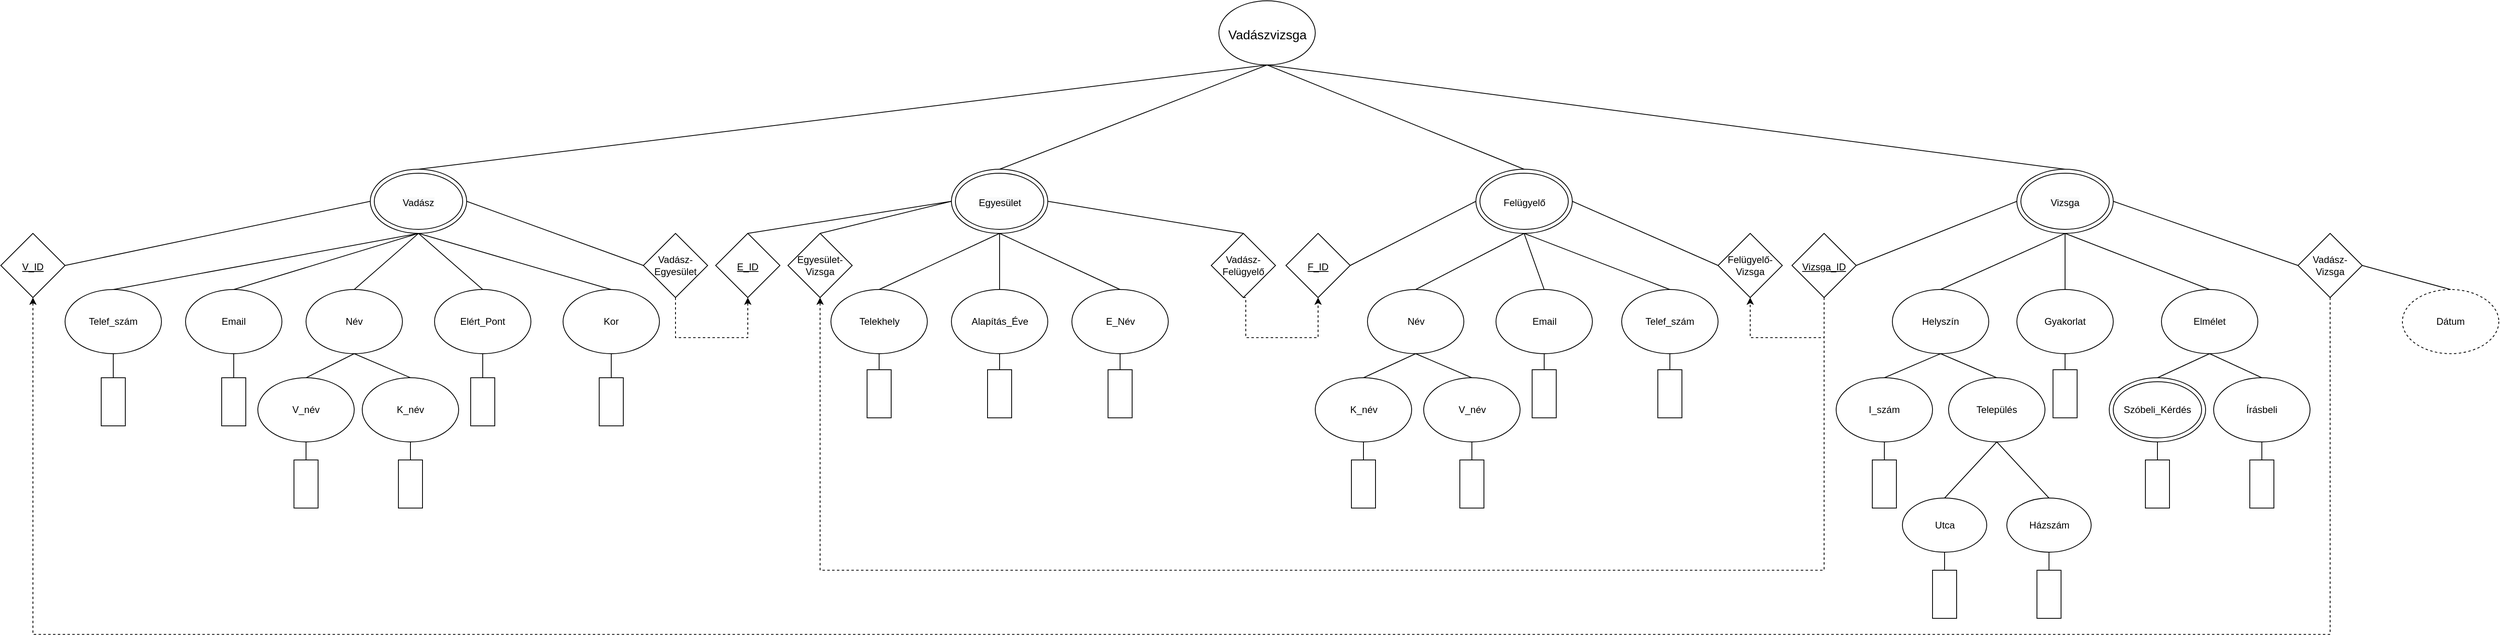 <mxfile version="20.5.3" type="device"><diagram id="RTgnAq67ckF9Ge4l2F28" name="1 oldal"><mxGraphModel dx="4512" dy="1007" grid="1" gridSize="10" guides="1" tooltips="1" connect="1" arrows="1" fold="1" page="1" pageScale="1" pageWidth="827" pageHeight="1169" math="0" shadow="0"><root><mxCell id="0"/><mxCell id="1" parent="0"/><mxCell id="dfybag_pcMxfu88W1vox-279" value="&lt;font style=&quot;font-size: 16px;&quot;&gt;Vadászvizsga&lt;/font&gt;" style="ellipse;whiteSpace=wrap;html=1;fontSize=24;" vertex="1" parent="1"><mxGeometry x="-833.5" y="70" width="120" height="80" as="geometry"/></mxCell><mxCell id="dfybag_pcMxfu88W1vox-280" value="" style="ellipse;whiteSpace=wrap;html=1;fontSize=16;" vertex="1" parent="1"><mxGeometry x="-1890" y="280" width="120" height="80" as="geometry"/></mxCell><mxCell id="dfybag_pcMxfu88W1vox-281" value="" style="ellipse;whiteSpace=wrap;html=1;fontSize=16;" vertex="1" parent="1"><mxGeometry x="-513.5" y="280" width="120" height="80" as="geometry"/></mxCell><mxCell id="dfybag_pcMxfu88W1vox-282" value="" style="ellipse;whiteSpace=wrap;html=1;fontSize=16;" vertex="1" parent="1"><mxGeometry x="-1166.5" y="280" width="120" height="80" as="geometry"/></mxCell><mxCell id="dfybag_pcMxfu88W1vox-283" value="&lt;span style=&quot;color: rgb(0, 0, 0); font-family: Helvetica; font-size: 12px; font-style: normal; font-variant-ligatures: normal; font-variant-caps: normal; font-weight: 400; letter-spacing: normal; orphans: 2; text-align: center; text-indent: 0px; text-transform: none; widows: 2; word-spacing: 0px; -webkit-text-stroke-width: 0px; background-color: rgb(248, 249, 250); text-decoration-thickness: initial; text-decoration-style: initial; text-decoration-color: initial; float: none; display: inline !important;&quot;&gt;&lt;br&gt;&lt;/span&gt;" style="ellipse;whiteSpace=wrap;html=1;fontSize=16;" vertex="1" parent="1"><mxGeometry x="160" y="280" width="120" height="80" as="geometry"/></mxCell><mxCell id="dfybag_pcMxfu88W1vox-284" value="V_név" style="ellipse;whiteSpace=wrap;html=1;" vertex="1" parent="1"><mxGeometry x="-578.5" y="540" width="120" height="80" as="geometry"/></mxCell><mxCell id="dfybag_pcMxfu88W1vox-285" value="Név" style="ellipse;whiteSpace=wrap;html=1;" vertex="1" parent="1"><mxGeometry x="-648.5" y="430" width="120" height="80" as="geometry"/></mxCell><mxCell id="dfybag_pcMxfu88W1vox-287" value="Telef_szám" style="ellipse;whiteSpace=wrap;html=1;" vertex="1" parent="1"><mxGeometry x="-332" y="430" width="120" height="80" as="geometry"/></mxCell><mxCell id="dfybag_pcMxfu88W1vox-288" value="K_név" style="ellipse;whiteSpace=wrap;html=1;" vertex="1" parent="1"><mxGeometry x="-713.5" y="540" width="120" height="80" as="geometry"/></mxCell><mxCell id="dfybag_pcMxfu88W1vox-289" value="Elért_Pont" style="ellipse;whiteSpace=wrap;html=1;" vertex="1" parent="1"><mxGeometry x="-1810" y="430" width="120" height="80" as="geometry"/></mxCell><mxCell id="dfybag_pcMxfu88W1vox-290" value="Kor" style="ellipse;whiteSpace=wrap;html=1;" vertex="1" parent="1"><mxGeometry x="-1650" y="430" width="120" height="80" as="geometry"/></mxCell><mxCell id="dfybag_pcMxfu88W1vox-292" value="Név" style="ellipse;whiteSpace=wrap;html=1;" vertex="1" parent="1"><mxGeometry x="-1970" y="430" width="120" height="80" as="geometry"/></mxCell><mxCell id="dfybag_pcMxfu88W1vox-293" value="Email" style="ellipse;whiteSpace=wrap;html=1;" vertex="1" parent="1"><mxGeometry x="-2120" y="430" width="120" height="80" as="geometry"/></mxCell><mxCell id="dfybag_pcMxfu88W1vox-294" value="Telef_szám" style="ellipse;whiteSpace=wrap;html=1;" vertex="1" parent="1"><mxGeometry x="-2270" y="430" width="120" height="80" as="geometry"/></mxCell><mxCell id="dfybag_pcMxfu88W1vox-295" value="K_név" style="ellipse;whiteSpace=wrap;html=1;" vertex="1" parent="1"><mxGeometry x="-1900" y="540" width="120" height="80" as="geometry"/></mxCell><mxCell id="dfybag_pcMxfu88W1vox-296" value="V_név" style="ellipse;whiteSpace=wrap;html=1;" vertex="1" parent="1"><mxGeometry x="-2030" y="540" width="120" height="80" as="geometry"/></mxCell><mxCell id="dfybag_pcMxfu88W1vox-297" value="" style="endArrow=none;html=1;rounded=0;fontSize=24;entryX=0.5;entryY=1;entryDx=0;entryDy=0;exitX=0.5;exitY=0;exitDx=0;exitDy=0;" edge="1" parent="1" source="dfybag_pcMxfu88W1vox-294" target="dfybag_pcMxfu88W1vox-280"><mxGeometry width="50" height="50" relative="1" as="geometry"><mxPoint x="-1800" y="793.75" as="sourcePoint"/><mxPoint x="-1660" y="743.75" as="targetPoint"/></mxGeometry></mxCell><mxCell id="dfybag_pcMxfu88W1vox-298" value="" style="endArrow=none;html=1;rounded=0;fontSize=24;exitX=0.5;exitY=0;exitDx=0;exitDy=0;entryX=0.5;entryY=1;entryDx=0;entryDy=0;" edge="1" parent="1" source="dfybag_pcMxfu88W1vox-293" target="dfybag_pcMxfu88W1vox-280"><mxGeometry width="50" height="50" relative="1" as="geometry"><mxPoint x="-1740.0" y="521.25" as="sourcePoint"/><mxPoint x="-1660" y="743.75" as="targetPoint"/></mxGeometry></mxCell><mxCell id="dfybag_pcMxfu88W1vox-299" value="" style="endArrow=none;html=1;rounded=0;fontSize=24;exitX=0.5;exitY=0;exitDx=0;exitDy=0;entryX=0.5;entryY=1;entryDx=0;entryDy=0;" edge="1" parent="1" source="dfybag_pcMxfu88W1vox-292" target="dfybag_pcMxfu88W1vox-280"><mxGeometry width="50" height="50" relative="1" as="geometry"><mxPoint x="-1740.0" y="611.25" as="sourcePoint"/><mxPoint x="-1660" y="743.75" as="targetPoint"/></mxGeometry></mxCell><mxCell id="dfybag_pcMxfu88W1vox-300" value="" style="endArrow=none;html=1;rounded=0;fontSize=24;exitX=0.5;exitY=0;exitDx=0;exitDy=0;entryX=0.5;entryY=1;entryDx=0;entryDy=0;" edge="1" parent="1" source="dfybag_pcMxfu88W1vox-289" target="dfybag_pcMxfu88W1vox-280"><mxGeometry width="50" height="50" relative="1" as="geometry"><mxPoint x="-1730.0" y="621.25" as="sourcePoint"/><mxPoint x="-1660" y="743.75" as="targetPoint"/></mxGeometry></mxCell><mxCell id="dfybag_pcMxfu88W1vox-301" value="" style="endArrow=none;html=1;rounded=0;fontSize=24;exitX=0.5;exitY=0;exitDx=0;exitDy=0;entryX=0.5;entryY=1;entryDx=0;entryDy=0;" edge="1" parent="1" source="dfybag_pcMxfu88W1vox-290" target="dfybag_pcMxfu88W1vox-280"><mxGeometry width="50" height="50" relative="1" as="geometry"><mxPoint x="-1720.0" y="631.25" as="sourcePoint"/><mxPoint x="-1830" y="370" as="targetPoint"/></mxGeometry></mxCell><mxCell id="dfybag_pcMxfu88W1vox-303" value="" style="endArrow=none;html=1;rounded=0;fontSize=24;exitX=0.5;exitY=0;exitDx=0;exitDy=0;entryX=0.5;entryY=1;entryDx=0;entryDy=0;" edge="1" parent="1" source="dfybag_pcMxfu88W1vox-296" target="dfybag_pcMxfu88W1vox-292"><mxGeometry width="50" height="50" relative="1" as="geometry"><mxPoint x="-1730.0" y="651.25" as="sourcePoint"/><mxPoint x="-1640" y="793.75" as="targetPoint"/></mxGeometry></mxCell><mxCell id="dfybag_pcMxfu88W1vox-304" value="" style="endArrow=none;html=1;rounded=0;fontSize=24;exitX=0.5;exitY=0;exitDx=0;exitDy=0;entryX=0.5;entryY=1;entryDx=0;entryDy=0;" edge="1" parent="1" source="dfybag_pcMxfu88W1vox-295" target="dfybag_pcMxfu88W1vox-292"><mxGeometry width="50" height="50" relative="1" as="geometry"><mxPoint x="-1720.0" y="661.25" as="sourcePoint"/><mxPoint x="-1630" y="803.75" as="targetPoint"/></mxGeometry></mxCell><mxCell id="dfybag_pcMxfu88W1vox-305" value="Email" style="ellipse;whiteSpace=wrap;html=1;" vertex="1" parent="1"><mxGeometry x="-488.5" y="430" width="120" height="80" as="geometry"/></mxCell><mxCell id="dfybag_pcMxfu88W1vox-306" value="" style="endArrow=none;html=1;rounded=0;fontSize=24;exitX=1;exitY=0.5;exitDx=0;exitDy=0;entryX=0;entryY=0.5;entryDx=0;entryDy=0;" edge="1" parent="1" source="dfybag_pcMxfu88W1vox-401" target="dfybag_pcMxfu88W1vox-281"><mxGeometry width="50" height="50" relative="1" as="geometry"><mxPoint x="-660.5" y="430.0" as="sourcePoint"/><mxPoint x="-353.5" y="570" as="targetPoint"/></mxGeometry></mxCell><mxCell id="dfybag_pcMxfu88W1vox-307" value="" style="endArrow=none;html=1;rounded=0;fontSize=24;exitX=0.5;exitY=0;exitDx=0;exitDy=0;entryX=0.5;entryY=1;entryDx=0;entryDy=0;" edge="1" parent="1" source="dfybag_pcMxfu88W1vox-285" target="dfybag_pcMxfu88W1vox-281"><mxGeometry width="50" height="50" relative="1" as="geometry"><mxPoint x="-433.5" y="600" as="sourcePoint"/><mxPoint x="-353.5" y="570" as="targetPoint"/></mxGeometry></mxCell><mxCell id="dfybag_pcMxfu88W1vox-308" value="" style="endArrow=none;html=1;rounded=0;fontSize=24;exitX=0.5;exitY=0;exitDx=0;exitDy=0;entryX=0.5;entryY=1;entryDx=0;entryDy=0;" edge="1" parent="1" source="dfybag_pcMxfu88W1vox-305" target="dfybag_pcMxfu88W1vox-281"><mxGeometry width="50" height="50" relative="1" as="geometry"><mxPoint x="-423.5" y="610" as="sourcePoint"/><mxPoint x="-543.5" y="380" as="targetPoint"/></mxGeometry></mxCell><mxCell id="dfybag_pcMxfu88W1vox-309" value="" style="endArrow=none;html=1;rounded=0;fontSize=24;exitX=0.5;exitY=0;exitDx=0;exitDy=0;entryX=0.5;entryY=1;entryDx=0;entryDy=0;" edge="1" parent="1" source="dfybag_pcMxfu88W1vox-287" target="dfybag_pcMxfu88W1vox-281"><mxGeometry width="50" height="50" relative="1" as="geometry"><mxPoint x="-413.5" y="620" as="sourcePoint"/><mxPoint x="-353.5" y="570" as="targetPoint"/></mxGeometry></mxCell><mxCell id="dfybag_pcMxfu88W1vox-310" value="" style="endArrow=none;html=1;rounded=0;fontSize=24;exitX=0.5;exitY=0;exitDx=0;exitDy=0;entryX=0.5;entryY=1;entryDx=0;entryDy=0;" edge="1" parent="1" source="dfybag_pcMxfu88W1vox-288" target="dfybag_pcMxfu88W1vox-285"><mxGeometry width="50" height="50" relative="1" as="geometry"><mxPoint x="-538.5" y="600" as="sourcePoint"/><mxPoint x="-668.5" y="685" as="targetPoint"/></mxGeometry></mxCell><mxCell id="dfybag_pcMxfu88W1vox-311" value="" style="endArrow=none;html=1;rounded=0;fontSize=24;exitX=0.5;exitY=1;exitDx=0;exitDy=0;entryX=0.5;entryY=0;entryDx=0;entryDy=0;" edge="1" parent="1" source="dfybag_pcMxfu88W1vox-285" target="dfybag_pcMxfu88W1vox-284"><mxGeometry width="50" height="50" relative="1" as="geometry"><mxPoint x="-668.5" y="685" as="sourcePoint"/><mxPoint x="-658.5" y="695" as="targetPoint"/></mxGeometry></mxCell><mxCell id="dfybag_pcMxfu88W1vox-312" value="&lt;span style=&quot;color: rgb(0, 0, 0); font-family: Helvetica; font-size: 12px; font-style: normal; font-variant-ligatures: normal; font-variant-caps: normal; font-weight: 400; letter-spacing: normal; orphans: 2; text-align: center; text-indent: 0px; text-transform: none; widows: 2; word-spacing: 0px; -webkit-text-stroke-width: 0px; background-color: rgb(248, 249, 250); text-decoration-thickness: initial; text-decoration-style: initial; text-decoration-color: initial; float: none; display: inline !important;&quot;&gt;Vadász&lt;/span&gt;" style="ellipse;whiteSpace=wrap;html=1;fontSize=16;" vertex="1" parent="1"><mxGeometry x="-1885" y="285" width="110" height="70" as="geometry"/></mxCell><mxCell id="dfybag_pcMxfu88W1vox-313" value="&lt;span style=&quot;font-size: 12px;&quot;&gt;Felügyelő&lt;/span&gt;" style="ellipse;whiteSpace=wrap;html=1;fontSize=16;" vertex="1" parent="1"><mxGeometry x="-508.5" y="285" width="110" height="70" as="geometry"/></mxCell><mxCell id="dfybag_pcMxfu88W1vox-314" value="&lt;span style=&quot;color: rgb(0, 0, 0); font-family: Helvetica; font-size: 12px; font-style: normal; font-variant-ligatures: normal; font-variant-caps: normal; font-weight: 400; letter-spacing: normal; orphans: 2; text-align: center; text-indent: 0px; text-transform: none; widows: 2; word-spacing: 0px; -webkit-text-stroke-width: 0px; background-color: rgb(248, 249, 250); text-decoration-thickness: initial; text-decoration-style: initial; text-decoration-color: initial; float: none; display: inline !important;&quot;&gt;Egyesület&lt;/span&gt;" style="ellipse;whiteSpace=wrap;html=1;fontSize=16;" vertex="1" parent="1"><mxGeometry x="-1161.5" y="285" width="110" height="70" as="geometry"/></mxCell><mxCell id="dfybag_pcMxfu88W1vox-315" value="&lt;span style=&quot;color: rgb(0, 0, 0); font-family: Helvetica; font-size: 12px; font-style: normal; font-variant-ligatures: normal; font-variant-caps: normal; font-weight: 400; letter-spacing: normal; orphans: 2; text-align: center; text-indent: 0px; text-transform: none; widows: 2; word-spacing: 0px; -webkit-text-stroke-width: 0px; background-color: rgb(248, 249, 250); text-decoration-thickness: initial; text-decoration-style: initial; text-decoration-color: initial; float: none; display: inline !important;&quot;&gt;Vizsga&lt;br&gt;&lt;/span&gt;" style="ellipse;whiteSpace=wrap;html=1;fontSize=16;" vertex="1" parent="1"><mxGeometry x="165" y="285" width="110" height="70" as="geometry"/></mxCell><mxCell id="dfybag_pcMxfu88W1vox-317" value="" style="rounded=0;whiteSpace=wrap;html=1;fontSize=16;" vertex="1" parent="1"><mxGeometry x="-2225" y="540" width="30" height="60" as="geometry"/></mxCell><mxCell id="dfybag_pcMxfu88W1vox-318" value="" style="rounded=0;whiteSpace=wrap;html=1;fontSize=16;" vertex="1" parent="1"><mxGeometry x="-2075" y="540" width="30" height="60" as="geometry"/></mxCell><mxCell id="dfybag_pcMxfu88W1vox-319" value="" style="rounded=0;whiteSpace=wrap;html=1;fontSize=16;" vertex="1" parent="1"><mxGeometry x="-1985" y="642.5" width="30" height="60" as="geometry"/></mxCell><mxCell id="dfybag_pcMxfu88W1vox-320" value="" style="rounded=0;whiteSpace=wrap;html=1;fontSize=16;" vertex="1" parent="1"><mxGeometry x="-1855" y="642.5" width="30" height="60" as="geometry"/></mxCell><mxCell id="dfybag_pcMxfu88W1vox-321" value="" style="rounded=0;whiteSpace=wrap;html=1;fontSize=16;" vertex="1" parent="1"><mxGeometry x="-1765" y="540" width="30" height="60" as="geometry"/></mxCell><mxCell id="dfybag_pcMxfu88W1vox-322" value="" style="rounded=0;whiteSpace=wrap;html=1;fontSize=16;" vertex="1" parent="1"><mxGeometry x="-1605" y="540" width="30" height="60" as="geometry"/></mxCell><mxCell id="dfybag_pcMxfu88W1vox-324" value="" style="endArrow=none;html=1;rounded=0;fontSize=16;entryX=0.5;entryY=1;entryDx=0;entryDy=0;exitX=0.5;exitY=0;exitDx=0;exitDy=0;" edge="1" parent="1" source="dfybag_pcMxfu88W1vox-317" target="dfybag_pcMxfu88W1vox-294"><mxGeometry width="50" height="50" relative="1" as="geometry"><mxPoint x="-1800" y="660" as="sourcePoint"/><mxPoint x="-1750" y="610" as="targetPoint"/></mxGeometry></mxCell><mxCell id="dfybag_pcMxfu88W1vox-325" value="" style="endArrow=none;html=1;rounded=0;fontSize=16;entryX=0.5;entryY=1;entryDx=0;entryDy=0;exitX=0.5;exitY=0;exitDx=0;exitDy=0;" edge="1" parent="1" source="dfybag_pcMxfu88W1vox-318" target="dfybag_pcMxfu88W1vox-293"><mxGeometry width="50" height="50" relative="1" as="geometry"><mxPoint x="-2200" y="550" as="sourcePoint"/><mxPoint x="-2200" y="520" as="targetPoint"/></mxGeometry></mxCell><mxCell id="dfybag_pcMxfu88W1vox-326" value="" style="endArrow=none;html=1;rounded=0;fontSize=16;entryX=0.5;entryY=1;entryDx=0;entryDy=0;exitX=0.5;exitY=0;exitDx=0;exitDy=0;" edge="1" parent="1" source="dfybag_pcMxfu88W1vox-319" target="dfybag_pcMxfu88W1vox-296"><mxGeometry width="50" height="50" relative="1" as="geometry"><mxPoint x="-2190" y="560" as="sourcePoint"/><mxPoint x="-2190" y="530" as="targetPoint"/></mxGeometry></mxCell><mxCell id="dfybag_pcMxfu88W1vox-327" value="" style="endArrow=none;html=1;rounded=0;fontSize=16;entryX=0.5;entryY=1;entryDx=0;entryDy=0;exitX=0.5;exitY=0;exitDx=0;exitDy=0;" edge="1" parent="1" source="dfybag_pcMxfu88W1vox-320" target="dfybag_pcMxfu88W1vox-295"><mxGeometry width="50" height="50" relative="1" as="geometry"><mxPoint x="-2180" y="570" as="sourcePoint"/><mxPoint x="-2180" y="540" as="targetPoint"/></mxGeometry></mxCell><mxCell id="dfybag_pcMxfu88W1vox-328" value="" style="endArrow=none;html=1;rounded=0;fontSize=16;entryX=0.5;entryY=1;entryDx=0;entryDy=0;exitX=0.5;exitY=0;exitDx=0;exitDy=0;" edge="1" parent="1" source="dfybag_pcMxfu88W1vox-321" target="dfybag_pcMxfu88W1vox-289"><mxGeometry width="50" height="50" relative="1" as="geometry"><mxPoint x="-1830" y="652.5" as="sourcePoint"/><mxPoint x="-1830" y="630" as="targetPoint"/></mxGeometry></mxCell><mxCell id="dfybag_pcMxfu88W1vox-329" value="" style="endArrow=none;html=1;rounded=0;fontSize=16;entryX=0.5;entryY=1;entryDx=0;entryDy=0;exitX=0.5;exitY=0;exitDx=0;exitDy=0;" edge="1" parent="1" source="dfybag_pcMxfu88W1vox-322" target="dfybag_pcMxfu88W1vox-290"><mxGeometry width="50" height="50" relative="1" as="geometry"><mxPoint x="-1740" y="550" as="sourcePoint"/><mxPoint x="-1740" y="520" as="targetPoint"/></mxGeometry></mxCell><mxCell id="dfybag_pcMxfu88W1vox-332" value="" style="rounded=0;whiteSpace=wrap;html=1;fontSize=16;" vertex="1" parent="1"><mxGeometry x="-668.5" y="642.5" width="30" height="60" as="geometry"/></mxCell><mxCell id="dfybag_pcMxfu88W1vox-333" value="" style="rounded=0;whiteSpace=wrap;html=1;fontSize=16;" vertex="1" parent="1"><mxGeometry x="-533.5" y="642.5" width="30" height="60" as="geometry"/></mxCell><mxCell id="dfybag_pcMxfu88W1vox-334" value="" style="rounded=0;whiteSpace=wrap;html=1;fontSize=16;" vertex="1" parent="1"><mxGeometry x="-443.5" y="530" width="30" height="60" as="geometry"/></mxCell><mxCell id="dfybag_pcMxfu88W1vox-335" value="" style="rounded=0;whiteSpace=wrap;html=1;fontSize=16;" vertex="1" parent="1"><mxGeometry x="-287" y="530" width="30" height="60" as="geometry"/></mxCell><mxCell id="dfybag_pcMxfu88W1vox-337" value="" style="endArrow=none;html=1;rounded=0;fontSize=24;exitX=0.5;exitY=0;exitDx=0;exitDy=0;entryX=0.5;entryY=1;entryDx=0;entryDy=0;" edge="1" parent="1" source="dfybag_pcMxfu88W1vox-332" target="dfybag_pcMxfu88W1vox-288"><mxGeometry width="50" height="50" relative="1" as="geometry"><mxPoint x="-735.5" y="540" as="sourcePoint"/><mxPoint x="-735.5" y="520" as="targetPoint"/></mxGeometry></mxCell><mxCell id="dfybag_pcMxfu88W1vox-338" value="" style="endArrow=none;html=1;rounded=0;fontSize=24;exitX=0.5;exitY=0;exitDx=0;exitDy=0;entryX=0.5;entryY=1;entryDx=0;entryDy=0;" edge="1" parent="1" source="dfybag_pcMxfu88W1vox-333" target="dfybag_pcMxfu88W1vox-284"><mxGeometry width="50" height="50" relative="1" as="geometry"><mxPoint x="-643.5" y="652.5" as="sourcePoint"/><mxPoint x="-643.5" y="630" as="targetPoint"/></mxGeometry></mxCell><mxCell id="dfybag_pcMxfu88W1vox-339" value="" style="endArrow=none;html=1;rounded=0;fontSize=24;entryX=0.5;entryY=1;entryDx=0;entryDy=0;exitX=0.5;exitY=0;exitDx=0;exitDy=0;" edge="1" parent="1" source="dfybag_pcMxfu88W1vox-334" target="dfybag_pcMxfu88W1vox-305"><mxGeometry width="50" height="50" relative="1" as="geometry"><mxPoint x="-468.5" y="520" as="sourcePoint"/><mxPoint x="-508.5" y="630" as="targetPoint"/></mxGeometry></mxCell><mxCell id="dfybag_pcMxfu88W1vox-340" value="" style="endArrow=none;html=1;rounded=0;fontSize=24;exitX=0.5;exitY=0;exitDx=0;exitDy=0;entryX=0.5;entryY=1;entryDx=0;entryDy=0;" edge="1" parent="1" source="dfybag_pcMxfu88W1vox-335" target="dfybag_pcMxfu88W1vox-287"><mxGeometry width="50" height="50" relative="1" as="geometry"><mxPoint x="-418.5" y="540" as="sourcePoint"/><mxPoint x="-248.5" y="520" as="targetPoint"/></mxGeometry></mxCell><mxCell id="dfybag_pcMxfu88W1vox-341" value="E_Név" style="ellipse;whiteSpace=wrap;html=1;" vertex="1" parent="1"><mxGeometry x="-1016.5" y="430" width="120" height="80" as="geometry"/></mxCell><mxCell id="dfybag_pcMxfu88W1vox-342" value="Telekhely" style="ellipse;whiteSpace=wrap;html=1;" vertex="1" parent="1"><mxGeometry x="-1316.5" y="430" width="120" height="80" as="geometry"/></mxCell><mxCell id="dfybag_pcMxfu88W1vox-343" value="Alapítás_Éve" style="ellipse;whiteSpace=wrap;html=1;" vertex="1" parent="1"><mxGeometry x="-1166.5" y="430" width="120" height="80" as="geometry"/></mxCell><mxCell id="dfybag_pcMxfu88W1vox-345" value="" style="endArrow=none;html=1;rounded=0;fontSize=24;exitX=0.5;exitY=0;exitDx=0;exitDy=0;entryX=0.5;entryY=1;entryDx=0;entryDy=0;" edge="1" parent="1" source="dfybag_pcMxfu88W1vox-341" target="dfybag_pcMxfu88W1vox-282"><mxGeometry width="50" height="50" relative="1" as="geometry"><mxPoint x="-1956.5" y="407.5" as="sourcePoint"/><mxPoint x="-1046.5" y="480" as="targetPoint"/></mxGeometry></mxCell><mxCell id="dfybag_pcMxfu88W1vox-347" value="" style="endArrow=none;html=1;rounded=0;fontSize=24;exitX=0.5;exitY=0;exitDx=0;exitDy=0;entryX=0.5;entryY=1;entryDx=0;entryDy=0;" edge="1" parent="1" source="dfybag_pcMxfu88W1vox-343" target="dfybag_pcMxfu88W1vox-282"><mxGeometry width="50" height="50" relative="1" as="geometry"><mxPoint x="-946.5" y="370" as="sourcePoint"/><mxPoint x="-1046.5" y="480" as="targetPoint"/></mxGeometry></mxCell><mxCell id="dfybag_pcMxfu88W1vox-348" value="" style="endArrow=none;html=1;rounded=0;fontSize=24;exitX=0.5;exitY=0;exitDx=0;exitDy=0;entryX=0.5;entryY=1;entryDx=0;entryDy=0;" edge="1" parent="1" source="dfybag_pcMxfu88W1vox-342" target="dfybag_pcMxfu88W1vox-282"><mxGeometry width="50" height="50" relative="1" as="geometry"><mxPoint x="-936.5" y="380" as="sourcePoint"/><mxPoint x="-1046.5" y="480" as="targetPoint"/></mxGeometry></mxCell><mxCell id="dfybag_pcMxfu88W1vox-349" value="" style="rounded=0;whiteSpace=wrap;html=1;fontSize=16;" vertex="1" parent="1"><mxGeometry x="-1271.5" y="530" width="30" height="60" as="geometry"/></mxCell><mxCell id="dfybag_pcMxfu88W1vox-350" value="" style="endArrow=none;html=1;rounded=0;fontSize=24;exitX=0.5;exitY=0;exitDx=0;exitDy=0;entryX=0.5;entryY=1;entryDx=0;entryDy=0;" edge="1" parent="1" source="dfybag_pcMxfu88W1vox-349" target="dfybag_pcMxfu88W1vox-342"><mxGeometry width="50" height="50" relative="1" as="geometry"><mxPoint x="-1403" y="540" as="sourcePoint"/><mxPoint x="-1201.5" y="550" as="targetPoint"/></mxGeometry></mxCell><mxCell id="dfybag_pcMxfu88W1vox-351" value="" style="rounded=0;whiteSpace=wrap;html=1;fontSize=16;" vertex="1" parent="1"><mxGeometry x="-1121.5" y="530" width="30" height="60" as="geometry"/></mxCell><mxCell id="dfybag_pcMxfu88W1vox-353" value="" style="rounded=0;whiteSpace=wrap;html=1;fontSize=16;" vertex="1" parent="1"><mxGeometry x="-971.5" y="530" width="30" height="60" as="geometry"/></mxCell><mxCell id="dfybag_pcMxfu88W1vox-354" value="" style="endArrow=none;html=1;rounded=0;fontSize=24;exitX=0.5;exitY=0;exitDx=0;exitDy=0;entryX=0.5;entryY=1;entryDx=0;entryDy=0;" edge="1" parent="1" source="dfybag_pcMxfu88W1vox-351" target="dfybag_pcMxfu88W1vox-343"><mxGeometry width="50" height="50" relative="1" as="geometry"><mxPoint x="-1246.5" y="540" as="sourcePoint"/><mxPoint x="-1246.5" y="520" as="targetPoint"/></mxGeometry></mxCell><mxCell id="dfybag_pcMxfu88W1vox-356" value="" style="endArrow=none;html=1;rounded=0;fontSize=24;exitX=0.5;exitY=0;exitDx=0;exitDy=0;entryX=0.5;entryY=1;entryDx=0;entryDy=0;" edge="1" parent="1" source="dfybag_pcMxfu88W1vox-353" target="dfybag_pcMxfu88W1vox-341"><mxGeometry width="50" height="50" relative="1" as="geometry"><mxPoint x="-1376.5" y="560" as="sourcePoint"/><mxPoint x="-1376.5" y="540" as="targetPoint"/></mxGeometry></mxCell><mxCell id="dfybag_pcMxfu88W1vox-357" value="" style="ellipse;whiteSpace=wrap;html=1;" vertex="1" parent="1"><mxGeometry x="275" y="540" width="120" height="80" as="geometry"/></mxCell><mxCell id="dfybag_pcMxfu88W1vox-358" value="Gyakorlat" style="ellipse;whiteSpace=wrap;html=1;" vertex="1" parent="1"><mxGeometry x="160" y="430" width="120" height="80" as="geometry"/></mxCell><mxCell id="dfybag_pcMxfu88W1vox-359" value="Helyszín" style="ellipse;whiteSpace=wrap;html=1;" vertex="1" parent="1"><mxGeometry x="5" y="430" width="120" height="80" as="geometry"/></mxCell><mxCell id="dfybag_pcMxfu88W1vox-361" value="Elmélet" style="ellipse;whiteSpace=wrap;html=1;" vertex="1" parent="1"><mxGeometry x="340" y="430" width="120" height="80" as="geometry"/></mxCell><mxCell id="dfybag_pcMxfu88W1vox-362" value="Írásbeli" style="ellipse;whiteSpace=wrap;html=1;" vertex="1" parent="1"><mxGeometry x="405" y="540" width="120" height="80" as="geometry"/></mxCell><mxCell id="dfybag_pcMxfu88W1vox-363" value="I_szám" style="ellipse;whiteSpace=wrap;html=1;" vertex="1" parent="1"><mxGeometry x="-65" y="540" width="120" height="80" as="geometry"/></mxCell><mxCell id="dfybag_pcMxfu88W1vox-364" value="Település" style="ellipse;whiteSpace=wrap;html=1;" vertex="1" parent="1"><mxGeometry x="75" y="540" width="120" height="80" as="geometry"/></mxCell><mxCell id="dfybag_pcMxfu88W1vox-365" value="Házszám" style="ellipse;whiteSpace=wrap;html=1;" vertex="1" parent="1"><mxGeometry x="147.5" y="690" width="105" height="67.5" as="geometry"/></mxCell><mxCell id="dfybag_pcMxfu88W1vox-366" value="Utca" style="ellipse;whiteSpace=wrap;html=1;" vertex="1" parent="1"><mxGeometry x="17.5" y="690" width="105" height="67.5" as="geometry"/></mxCell><mxCell id="dfybag_pcMxfu88W1vox-367" value="" style="endArrow=none;html=1;rounded=0;fontSize=24;exitX=0.5;exitY=0;exitDx=0;exitDy=0;entryX=0.5;entryY=1;entryDx=0;entryDy=0;" edge="1" parent="1" source="dfybag_pcMxfu88W1vox-358" target="dfybag_pcMxfu88W1vox-283"><mxGeometry width="50" height="50" relative="1" as="geometry"><mxPoint x="480" y="310" as="sourcePoint"/><mxPoint x="390" y="500.0" as="targetPoint"/></mxGeometry></mxCell><mxCell id="dfybag_pcMxfu88W1vox-369" value="" style="endArrow=none;html=1;rounded=0;fontSize=24;exitX=0.5;exitY=0;exitDx=0;exitDy=0;entryX=0.5;entryY=1;entryDx=0;entryDy=0;" edge="1" parent="1" source="dfybag_pcMxfu88W1vox-361" target="dfybag_pcMxfu88W1vox-283"><mxGeometry width="50" height="50" relative="1" as="geometry"><mxPoint x="480" y="567.5" as="sourcePoint"/><mxPoint x="390" y="500.0" as="targetPoint"/></mxGeometry></mxCell><mxCell id="dfybag_pcMxfu88W1vox-370" value="" style="endArrow=none;html=1;rounded=0;fontSize=24;exitX=0.5;exitY=0;exitDx=0;exitDy=0;entryX=0.5;entryY=1;entryDx=0;entryDy=0;" edge="1" parent="1" source="dfybag_pcMxfu88W1vox-359" target="dfybag_pcMxfu88W1vox-283"><mxGeometry width="50" height="50" relative="1" as="geometry"><mxPoint x="480" y="662.5" as="sourcePoint"/><mxPoint x="390" y="500.0" as="targetPoint"/></mxGeometry></mxCell><mxCell id="dfybag_pcMxfu88W1vox-371" value="" style="endArrow=none;html=1;rounded=0;fontSize=24;exitX=0.5;exitY=0;exitDx=0;exitDy=0;entryX=0.5;entryY=1;entryDx=0;entryDy=0;" edge="1" parent="1" source="dfybag_pcMxfu88W1vox-362" target="dfybag_pcMxfu88W1vox-361"><mxGeometry width="50" height="50" relative="1" as="geometry"><mxPoint x="390" y="570" as="sourcePoint"/><mxPoint x="310" y="317.5" as="targetPoint"/></mxGeometry></mxCell><mxCell id="dfybag_pcMxfu88W1vox-372" value="" style="endArrow=none;html=1;rounded=0;fontSize=24;entryX=0.5;entryY=1;entryDx=0;entryDy=0;exitX=0.5;exitY=0;exitDx=0;exitDy=0;" edge="1" parent="1" source="dfybag_pcMxfu88W1vox-357" target="dfybag_pcMxfu88W1vox-361"><mxGeometry width="50" height="50" relative="1" as="geometry"><mxPoint x="410" y="530" as="sourcePoint"/><mxPoint x="510" y="470" as="targetPoint"/></mxGeometry></mxCell><mxCell id="dfybag_pcMxfu88W1vox-373" value="" style="endArrow=none;html=1;rounded=0;fontSize=24;exitX=0.5;exitY=1;exitDx=0;exitDy=0;entryX=0.5;entryY=0;entryDx=0;entryDy=0;" edge="1" parent="1" source="dfybag_pcMxfu88W1vox-359" target="dfybag_pcMxfu88W1vox-363"><mxGeometry width="50" height="50" relative="1" as="geometry"><mxPoint x="225" y="762.5" as="sourcePoint"/><mxPoint x="145" y="510" as="targetPoint"/></mxGeometry></mxCell><mxCell id="dfybag_pcMxfu88W1vox-374" value="" style="endArrow=none;html=1;rounded=0;fontSize=24;exitX=0.5;exitY=1;exitDx=0;exitDy=0;entryX=0.5;entryY=0;entryDx=0;entryDy=0;" edge="1" parent="1" source="dfybag_pcMxfu88W1vox-359" target="dfybag_pcMxfu88W1vox-364"><mxGeometry width="50" height="50" relative="1" as="geometry"><mxPoint x="345" y="762.5" as="sourcePoint"/><mxPoint x="405" y="713.75" as="targetPoint"/></mxGeometry></mxCell><mxCell id="dfybag_pcMxfu88W1vox-375" value="" style="endArrow=none;html=1;rounded=0;fontSize=24;exitX=0.5;exitY=1;exitDx=0;exitDy=0;entryX=0.5;entryY=0;entryDx=0;entryDy=0;" edge="1" parent="1" source="dfybag_pcMxfu88W1vox-364" target="dfybag_pcMxfu88W1vox-365"><mxGeometry width="50" height="50" relative="1" as="geometry"><mxPoint x="345" y="762.5" as="sourcePoint"/><mxPoint x="405" y="811.25" as="targetPoint"/></mxGeometry></mxCell><mxCell id="dfybag_pcMxfu88W1vox-376" value="" style="endArrow=none;html=1;rounded=0;fontSize=24;exitX=0.5;exitY=1;exitDx=0;exitDy=0;entryX=0.5;entryY=0;entryDx=0;entryDy=0;" edge="1" parent="1" source="dfybag_pcMxfu88W1vox-364" target="dfybag_pcMxfu88W1vox-366"><mxGeometry width="50" height="50" relative="1" as="geometry"><mxPoint x="525" y="811.25" as="sourcePoint"/><mxPoint x="585" y="766.25" as="targetPoint"/></mxGeometry></mxCell><mxCell id="dfybag_pcMxfu88W1vox-377" value="Szóbeli_Kérdés" style="ellipse;whiteSpace=wrap;html=1;" vertex="1" parent="1"><mxGeometry x="280" y="545" width="110" height="70" as="geometry"/></mxCell><mxCell id="dfybag_pcMxfu88W1vox-378" value="" style="rounded=0;whiteSpace=wrap;html=1;fontSize=16;" vertex="1" parent="1"><mxGeometry x="205" y="530" width="30" height="60" as="geometry"/></mxCell><mxCell id="dfybag_pcMxfu88W1vox-380" value="" style="rounded=0;whiteSpace=wrap;html=1;fontSize=16;" vertex="1" parent="1"><mxGeometry x="-20" y="642.5" width="30" height="60" as="geometry"/></mxCell><mxCell id="dfybag_pcMxfu88W1vox-381" value="" style="rounded=0;whiteSpace=wrap;html=1;fontSize=16;" vertex="1" parent="1"><mxGeometry x="55" y="780" width="30" height="60" as="geometry"/></mxCell><mxCell id="dfybag_pcMxfu88W1vox-382" value="" style="rounded=0;whiteSpace=wrap;html=1;fontSize=16;" vertex="1" parent="1"><mxGeometry x="185" y="780" width="30" height="60" as="geometry"/></mxCell><mxCell id="dfybag_pcMxfu88W1vox-385" value="" style="endArrow=none;html=1;rounded=0;fontSize=24;exitX=0.5;exitY=1;exitDx=0;exitDy=0;entryX=0.5;entryY=0;entryDx=0;entryDy=0;" edge="1" parent="1" source="dfybag_pcMxfu88W1vox-358" target="dfybag_pcMxfu88W1vox-378"><mxGeometry width="50" height="50" relative="1" as="geometry"><mxPoint x="65" y="510" as="sourcePoint"/><mxPoint x="135" y="540" as="targetPoint"/></mxGeometry></mxCell><mxCell id="dfybag_pcMxfu88W1vox-386" value="" style="rounded=0;whiteSpace=wrap;html=1;fontSize=16;" vertex="1" parent="1"><mxGeometry x="320" y="642.5" width="30" height="60" as="geometry"/></mxCell><mxCell id="dfybag_pcMxfu88W1vox-387" value="" style="rounded=0;whiteSpace=wrap;html=1;fontSize=16;" vertex="1" parent="1"><mxGeometry x="450" y="642.5" width="30" height="60" as="geometry"/></mxCell><mxCell id="dfybag_pcMxfu88W1vox-389" value="" style="endArrow=none;html=1;rounded=0;fontSize=24;exitX=0.5;exitY=1;exitDx=0;exitDy=0;entryX=0.5;entryY=0;entryDx=0;entryDy=0;" edge="1" parent="1" source="dfybag_pcMxfu88W1vox-357" target="dfybag_pcMxfu88W1vox-386"><mxGeometry width="50" height="50" relative="1" as="geometry"><mxPoint x="250" y="520" as="sourcePoint"/><mxPoint x="250" y="540" as="targetPoint"/></mxGeometry></mxCell><mxCell id="dfybag_pcMxfu88W1vox-390" value="" style="endArrow=none;html=1;rounded=0;fontSize=24;exitX=0.5;exitY=1;exitDx=0;exitDy=0;entryX=0.5;entryY=0;entryDx=0;entryDy=0;" edge="1" parent="1" source="dfybag_pcMxfu88W1vox-362" target="dfybag_pcMxfu88W1vox-387"><mxGeometry width="50" height="50" relative="1" as="geometry"><mxPoint x="345" y="630" as="sourcePoint"/><mxPoint x="342" y="652.5" as="targetPoint"/></mxGeometry></mxCell><mxCell id="dfybag_pcMxfu88W1vox-391" value="" style="endArrow=none;html=1;rounded=0;fontSize=24;exitX=0.5;exitY=0;exitDx=0;exitDy=0;entryX=0.5;entryY=1;entryDx=0;entryDy=0;" edge="1" parent="1" source="dfybag_pcMxfu88W1vox-280" target="dfybag_pcMxfu88W1vox-279"><mxGeometry width="50" height="50" relative="1" as="geometry"><mxPoint x="-1420" y="440" as="sourcePoint"/><mxPoint x="-1820" y="370" as="targetPoint"/></mxGeometry></mxCell><mxCell id="dfybag_pcMxfu88W1vox-392" value="" style="endArrow=none;html=1;rounded=0;fontSize=24;exitX=0.5;exitY=0;exitDx=0;exitDy=0;entryX=0.5;entryY=1;entryDx=0;entryDy=0;" edge="1" parent="1" source="dfybag_pcMxfu88W1vox-281" target="dfybag_pcMxfu88W1vox-279"><mxGeometry width="50" height="50" relative="1" as="geometry"><mxPoint x="-1410" y="450" as="sourcePoint"/><mxPoint x="-1810" y="380" as="targetPoint"/></mxGeometry></mxCell><mxCell id="dfybag_pcMxfu88W1vox-393" value="" style="endArrow=none;html=1;rounded=0;fontSize=24;exitX=0.5;exitY=0;exitDx=0;exitDy=0;entryX=0.5;entryY=1;entryDx=0;entryDy=0;" edge="1" parent="1" source="dfybag_pcMxfu88W1vox-282" target="dfybag_pcMxfu88W1vox-279"><mxGeometry width="50" height="50" relative="1" as="geometry"><mxPoint x="-1060" y="270" as="sourcePoint"/><mxPoint x="-1210" y="180" as="targetPoint"/></mxGeometry></mxCell><mxCell id="dfybag_pcMxfu88W1vox-394" value="" style="endArrow=none;html=1;rounded=0;fontSize=24;exitX=0.5;exitY=0;exitDx=0;exitDy=0;entryX=0.5;entryY=1;entryDx=0;entryDy=0;" edge="1" parent="1" source="dfybag_pcMxfu88W1vox-283" target="dfybag_pcMxfu88W1vox-279"><mxGeometry width="50" height="50" relative="1" as="geometry"><mxPoint x="-390" y="270" as="sourcePoint"/><mxPoint x="-1220" y="230" as="targetPoint"/></mxGeometry></mxCell><mxCell id="dfybag_pcMxfu88W1vox-395" value="" style="endArrow=none;html=1;rounded=0;fontSize=24;exitX=0.5;exitY=1;exitDx=0;exitDy=0;entryX=0.5;entryY=0;entryDx=0;entryDy=0;" edge="1" parent="1" source="dfybag_pcMxfu88W1vox-363" target="dfybag_pcMxfu88W1vox-380"><mxGeometry width="50" height="50" relative="1" as="geometry"><mxPoint x="145.0" y="630" as="sourcePoint"/><mxPoint x="80.0" y="700" as="targetPoint"/></mxGeometry></mxCell><mxCell id="dfybag_pcMxfu88W1vox-396" value="" style="endArrow=none;html=1;rounded=0;fontSize=24;exitX=0.5;exitY=1;exitDx=0;exitDy=0;entryX=0.5;entryY=0;entryDx=0;entryDy=0;" edge="1" parent="1" source="dfybag_pcMxfu88W1vox-366" target="dfybag_pcMxfu88W1vox-381"><mxGeometry width="50" height="50" relative="1" as="geometry"><mxPoint x="5.0" y="630" as="sourcePoint"/><mxPoint x="5.0" y="652.5" as="targetPoint"/></mxGeometry></mxCell><mxCell id="dfybag_pcMxfu88W1vox-397" value="" style="endArrow=none;html=1;rounded=0;fontSize=24;exitX=0.5;exitY=1;exitDx=0;exitDy=0;entryX=0.5;entryY=0;entryDx=0;entryDy=0;" edge="1" parent="1" source="dfybag_pcMxfu88W1vox-365" target="dfybag_pcMxfu88W1vox-382"><mxGeometry width="50" height="50" relative="1" as="geometry"><mxPoint x="80" y="767.5" as="sourcePoint"/><mxPoint x="80" y="790" as="targetPoint"/></mxGeometry></mxCell><mxCell id="dfybag_pcMxfu88W1vox-399" value="&lt;u style=&quot;color: rgb(0, 0, 0); font-family: Helvetica; font-size: 12px; font-style: normal; font-variant-ligatures: normal; font-variant-caps: normal; font-weight: 400; letter-spacing: normal; orphans: 2; text-align: center; text-indent: 0px; text-transform: none; widows: 2; word-spacing: 0px; -webkit-text-stroke-width: 0px; background-color: rgb(248, 249, 250);&quot;&gt;V_ID&lt;/u&gt;" style="rhombus;whiteSpace=wrap;html=1;fontSize=16;" vertex="1" parent="1"><mxGeometry x="-2350" y="360" width="80" height="80" as="geometry"/></mxCell><mxCell id="dfybag_pcMxfu88W1vox-400" value="" style="endArrow=none;html=1;rounded=0;fontSize=24;exitX=1;exitY=0.5;exitDx=0;exitDy=0;entryX=0;entryY=0.5;entryDx=0;entryDy=0;" edge="1" parent="1" source="dfybag_pcMxfu88W1vox-399" target="dfybag_pcMxfu88W1vox-280"><mxGeometry width="50" height="50" relative="1" as="geometry"><mxPoint x="-1580" y="440.0" as="sourcePoint"/><mxPoint x="-1940" y="320" as="targetPoint"/></mxGeometry></mxCell><mxCell id="dfybag_pcMxfu88W1vox-401" value="&lt;u style=&quot;font-size: 12px;&quot;&gt;F_ID&lt;/u&gt;" style="rhombus;whiteSpace=wrap;html=1;fontSize=16;" vertex="1" parent="1"><mxGeometry x="-750" y="360" width="80" height="80" as="geometry"/></mxCell><mxCell id="dfybag_pcMxfu88W1vox-402" value="&lt;u style=&quot;font-size: 12px;&quot;&gt;E_ID&lt;/u&gt;" style="rhombus;whiteSpace=wrap;html=1;fontSize=16;" vertex="1" parent="1"><mxGeometry x="-1460" y="360" width="80" height="80" as="geometry"/></mxCell><mxCell id="dfybag_pcMxfu88W1vox-403" value="" style="endArrow=none;html=1;rounded=0;fontSize=24;exitX=0.5;exitY=0;exitDx=0;exitDy=0;entryX=0;entryY=0.5;entryDx=0;entryDy=0;" edge="1" parent="1" source="dfybag_pcMxfu88W1vox-402" target="dfybag_pcMxfu88W1vox-282"><mxGeometry width="50" height="50" relative="1" as="geometry"><mxPoint x="-1246.5" y="440.0" as="sourcePoint"/><mxPoint x="-1096.5" y="350.0" as="targetPoint"/></mxGeometry></mxCell><mxCell id="dfybag_pcMxfu88W1vox-415" style="edgeStyle=orthogonalEdgeStyle;rounded=0;orthogonalLoop=1;jettySize=auto;html=1;exitX=0.5;exitY=1;exitDx=0;exitDy=0;entryX=0.5;entryY=1;entryDx=0;entryDy=0;dashed=1;fontSize=16;" edge="1" parent="1" source="dfybag_pcMxfu88W1vox-404" target="dfybag_pcMxfu88W1vox-408"><mxGeometry relative="1" as="geometry"><Array as="points"><mxPoint x="-80" y="780"/><mxPoint x="-1330" y="780"/></Array></mxGeometry></mxCell><mxCell id="dfybag_pcMxfu88W1vox-416" style="edgeStyle=orthogonalEdgeStyle;rounded=0;orthogonalLoop=1;jettySize=auto;html=1;exitX=0.5;exitY=1;exitDx=0;exitDy=0;entryX=0.5;entryY=1;entryDx=0;entryDy=0;dashed=1;fontSize=16;" edge="1" parent="1" source="dfybag_pcMxfu88W1vox-404" target="dfybag_pcMxfu88W1vox-410"><mxGeometry relative="1" as="geometry"><Array as="points"><mxPoint x="-80" y="490"/><mxPoint x="-172" y="490"/></Array></mxGeometry></mxCell><mxCell id="dfybag_pcMxfu88W1vox-404" value="&lt;u style=&quot;font-size: 12px;&quot;&gt;Vizsga_ID&lt;/u&gt;" style="rhombus;whiteSpace=wrap;html=1;fontSize=16;" vertex="1" parent="1"><mxGeometry x="-120" y="360" width="80" height="80" as="geometry"/></mxCell><mxCell id="dfybag_pcMxfu88W1vox-405" value="" style="endArrow=none;html=1;rounded=0;fontSize=24;exitX=1;exitY=0.5;exitDx=0;exitDy=0;entryX=0;entryY=0.5;entryDx=0;entryDy=0;" edge="1" parent="1" source="dfybag_pcMxfu88W1vox-404" target="dfybag_pcMxfu88W1vox-283"><mxGeometry width="50" height="50" relative="1" as="geometry"><mxPoint x="75" y="440.0" as="sourcePoint"/><mxPoint x="230" y="350.0" as="targetPoint"/></mxGeometry></mxCell><mxCell id="dfybag_pcMxfu88W1vox-412" style="edgeStyle=orthogonalEdgeStyle;rounded=0;orthogonalLoop=1;jettySize=auto;html=1;exitX=0.5;exitY=1;exitDx=0;exitDy=0;entryX=0.5;entryY=1;entryDx=0;entryDy=0;fontSize=16;dashed=1;" edge="1" parent="1" source="dfybag_pcMxfu88W1vox-406" target="dfybag_pcMxfu88W1vox-402"><mxGeometry relative="1" as="geometry"><Array as="points"><mxPoint x="-1510" y="490"/><mxPoint x="-1420" y="490"/></Array></mxGeometry></mxCell><mxCell id="dfybag_pcMxfu88W1vox-406" value="Vadász-Egyesület" style="rhombus;whiteSpace=wrap;html=1;" vertex="1" parent="1"><mxGeometry x="-1550" y="360" width="80" height="80" as="geometry"/></mxCell><mxCell id="dfybag_pcMxfu88W1vox-407" value="" style="endArrow=none;html=1;rounded=0;fontSize=24;exitX=0;exitY=0.5;exitDx=0;exitDy=0;entryX=1;entryY=0.5;entryDx=0;entryDy=0;" edge="1" parent="1" source="dfybag_pcMxfu88W1vox-406" target="dfybag_pcMxfu88W1vox-280"><mxGeometry width="50" height="50" relative="1" as="geometry"><mxPoint x="-1580" y="440" as="sourcePoint"/><mxPoint x="-1820" y="370" as="targetPoint"/></mxGeometry></mxCell><mxCell id="dfybag_pcMxfu88W1vox-408" value="Egyesület-Vizsga" style="rhombus;whiteSpace=wrap;html=1;" vertex="1" parent="1"><mxGeometry x="-1370" y="360" width="80" height="80" as="geometry"/></mxCell><mxCell id="dfybag_pcMxfu88W1vox-409" value="" style="endArrow=none;html=1;rounded=0;fontSize=24;exitX=0.5;exitY=0;exitDx=0;exitDy=0;entryX=0;entryY=0.5;entryDx=0;entryDy=0;" edge="1" parent="1" source="dfybag_pcMxfu88W1vox-408" target="dfybag_pcMxfu88W1vox-282"><mxGeometry width="50" height="50" relative="1" as="geometry"><mxPoint x="-946.5" y="440" as="sourcePoint"/><mxPoint x="-1096.5" y="350" as="targetPoint"/></mxGeometry></mxCell><mxCell id="dfybag_pcMxfu88W1vox-410" value="Felügyelő-Vizsga" style="rhombus;whiteSpace=wrap;html=1;" vertex="1" parent="1"><mxGeometry x="-212" y="360" width="80" height="80" as="geometry"/></mxCell><mxCell id="dfybag_pcMxfu88W1vox-411" value="" style="endArrow=none;html=1;rounded=0;fontSize=24;exitX=0;exitY=0.5;exitDx=0;exitDy=0;entryX=1;entryY=0.5;entryDx=0;entryDy=0;" edge="1" parent="1" source="dfybag_pcMxfu88W1vox-410" target="dfybag_pcMxfu88W1vox-281"><mxGeometry width="50" height="50" relative="1" as="geometry"><mxPoint x="-262" y="440" as="sourcePoint"/><mxPoint x="-443.5" y="370" as="targetPoint"/></mxGeometry></mxCell><mxCell id="dfybag_pcMxfu88W1vox-419" style="edgeStyle=orthogonalEdgeStyle;rounded=0;orthogonalLoop=1;jettySize=auto;html=1;exitX=0.5;exitY=1;exitDx=0;exitDy=0;entryX=0.5;entryY=1;entryDx=0;entryDy=0;dashed=1;fontSize=16;" edge="1" parent="1" source="dfybag_pcMxfu88W1vox-417" target="dfybag_pcMxfu88W1vox-401"><mxGeometry relative="1" as="geometry"><Array as="points"><mxPoint x="-800" y="440"/><mxPoint x="-800" y="490"/><mxPoint x="-710" y="490"/></Array></mxGeometry></mxCell><mxCell id="dfybag_pcMxfu88W1vox-417" value="Vadász-Felügyelő" style="rhombus;whiteSpace=wrap;html=1;" vertex="1" parent="1"><mxGeometry x="-843" y="360" width="80" height="80" as="geometry"/></mxCell><mxCell id="dfybag_pcMxfu88W1vox-418" value="" style="endArrow=none;html=1;rounded=0;fontSize=24;exitX=0.5;exitY=0;exitDx=0;exitDy=0;entryX=1;entryY=0.5;entryDx=0;entryDy=0;" edge="1" parent="1" source="dfybag_pcMxfu88W1vox-417" target="dfybag_pcMxfu88W1vox-282"><mxGeometry width="50" height="50" relative="1" as="geometry"><mxPoint x="-1270" y="410.0" as="sourcePoint"/><mxPoint x="-1156.5" y="330" as="targetPoint"/></mxGeometry></mxCell><mxCell id="dfybag_pcMxfu88W1vox-423" style="edgeStyle=orthogonalEdgeStyle;rounded=0;orthogonalLoop=1;jettySize=auto;html=1;exitX=0.5;exitY=1;exitDx=0;exitDy=0;entryX=0.5;entryY=1;entryDx=0;entryDy=0;dashed=1;fontSize=16;" edge="1" parent="1" source="dfybag_pcMxfu88W1vox-420" target="dfybag_pcMxfu88W1vox-399"><mxGeometry relative="1" as="geometry"><Array as="points"><mxPoint x="550" y="860"/><mxPoint x="-2310" y="860"/></Array></mxGeometry></mxCell><mxCell id="dfybag_pcMxfu88W1vox-420" value="Vadász-Vizsga" style="rhombus;whiteSpace=wrap;html=1;" vertex="1" parent="1"><mxGeometry x="510" y="360" width="80" height="80" as="geometry"/></mxCell><mxCell id="dfybag_pcMxfu88W1vox-421" value="" style="endArrow=none;html=1;rounded=0;fontSize=24;exitX=0;exitY=0.5;exitDx=0;exitDy=0;entryX=1;entryY=0.5;entryDx=0;entryDy=0;" edge="1" parent="1" source="dfybag_pcMxfu88W1vox-420" target="dfybag_pcMxfu88W1vox-283"><mxGeometry width="50" height="50" relative="1" as="geometry"><mxPoint x="-10.0" y="410" as="sourcePoint"/><mxPoint x="170" y="330" as="targetPoint"/></mxGeometry></mxCell><mxCell id="dfybag_pcMxfu88W1vox-424" value="Dátum" style="ellipse;whiteSpace=wrap;html=1;dashed=1;" vertex="1" parent="1"><mxGeometry x="640" y="430" width="120" height="80" as="geometry"/></mxCell><mxCell id="dfybag_pcMxfu88W1vox-425" value="" style="endArrow=none;html=1;rounded=0;fontSize=24;exitX=0.5;exitY=0;exitDx=0;exitDy=0;entryX=1;entryY=0.5;entryDx=0;entryDy=0;" edge="1" parent="1" source="dfybag_pcMxfu88W1vox-424" target="dfybag_pcMxfu88W1vox-420"><mxGeometry width="50" height="50" relative="1" as="geometry"><mxPoint x="475" y="550.0" as="sourcePoint"/><mxPoint x="410" y="520.0" as="targetPoint"/></mxGeometry></mxCell></root></mxGraphModel></diagram></mxfile>